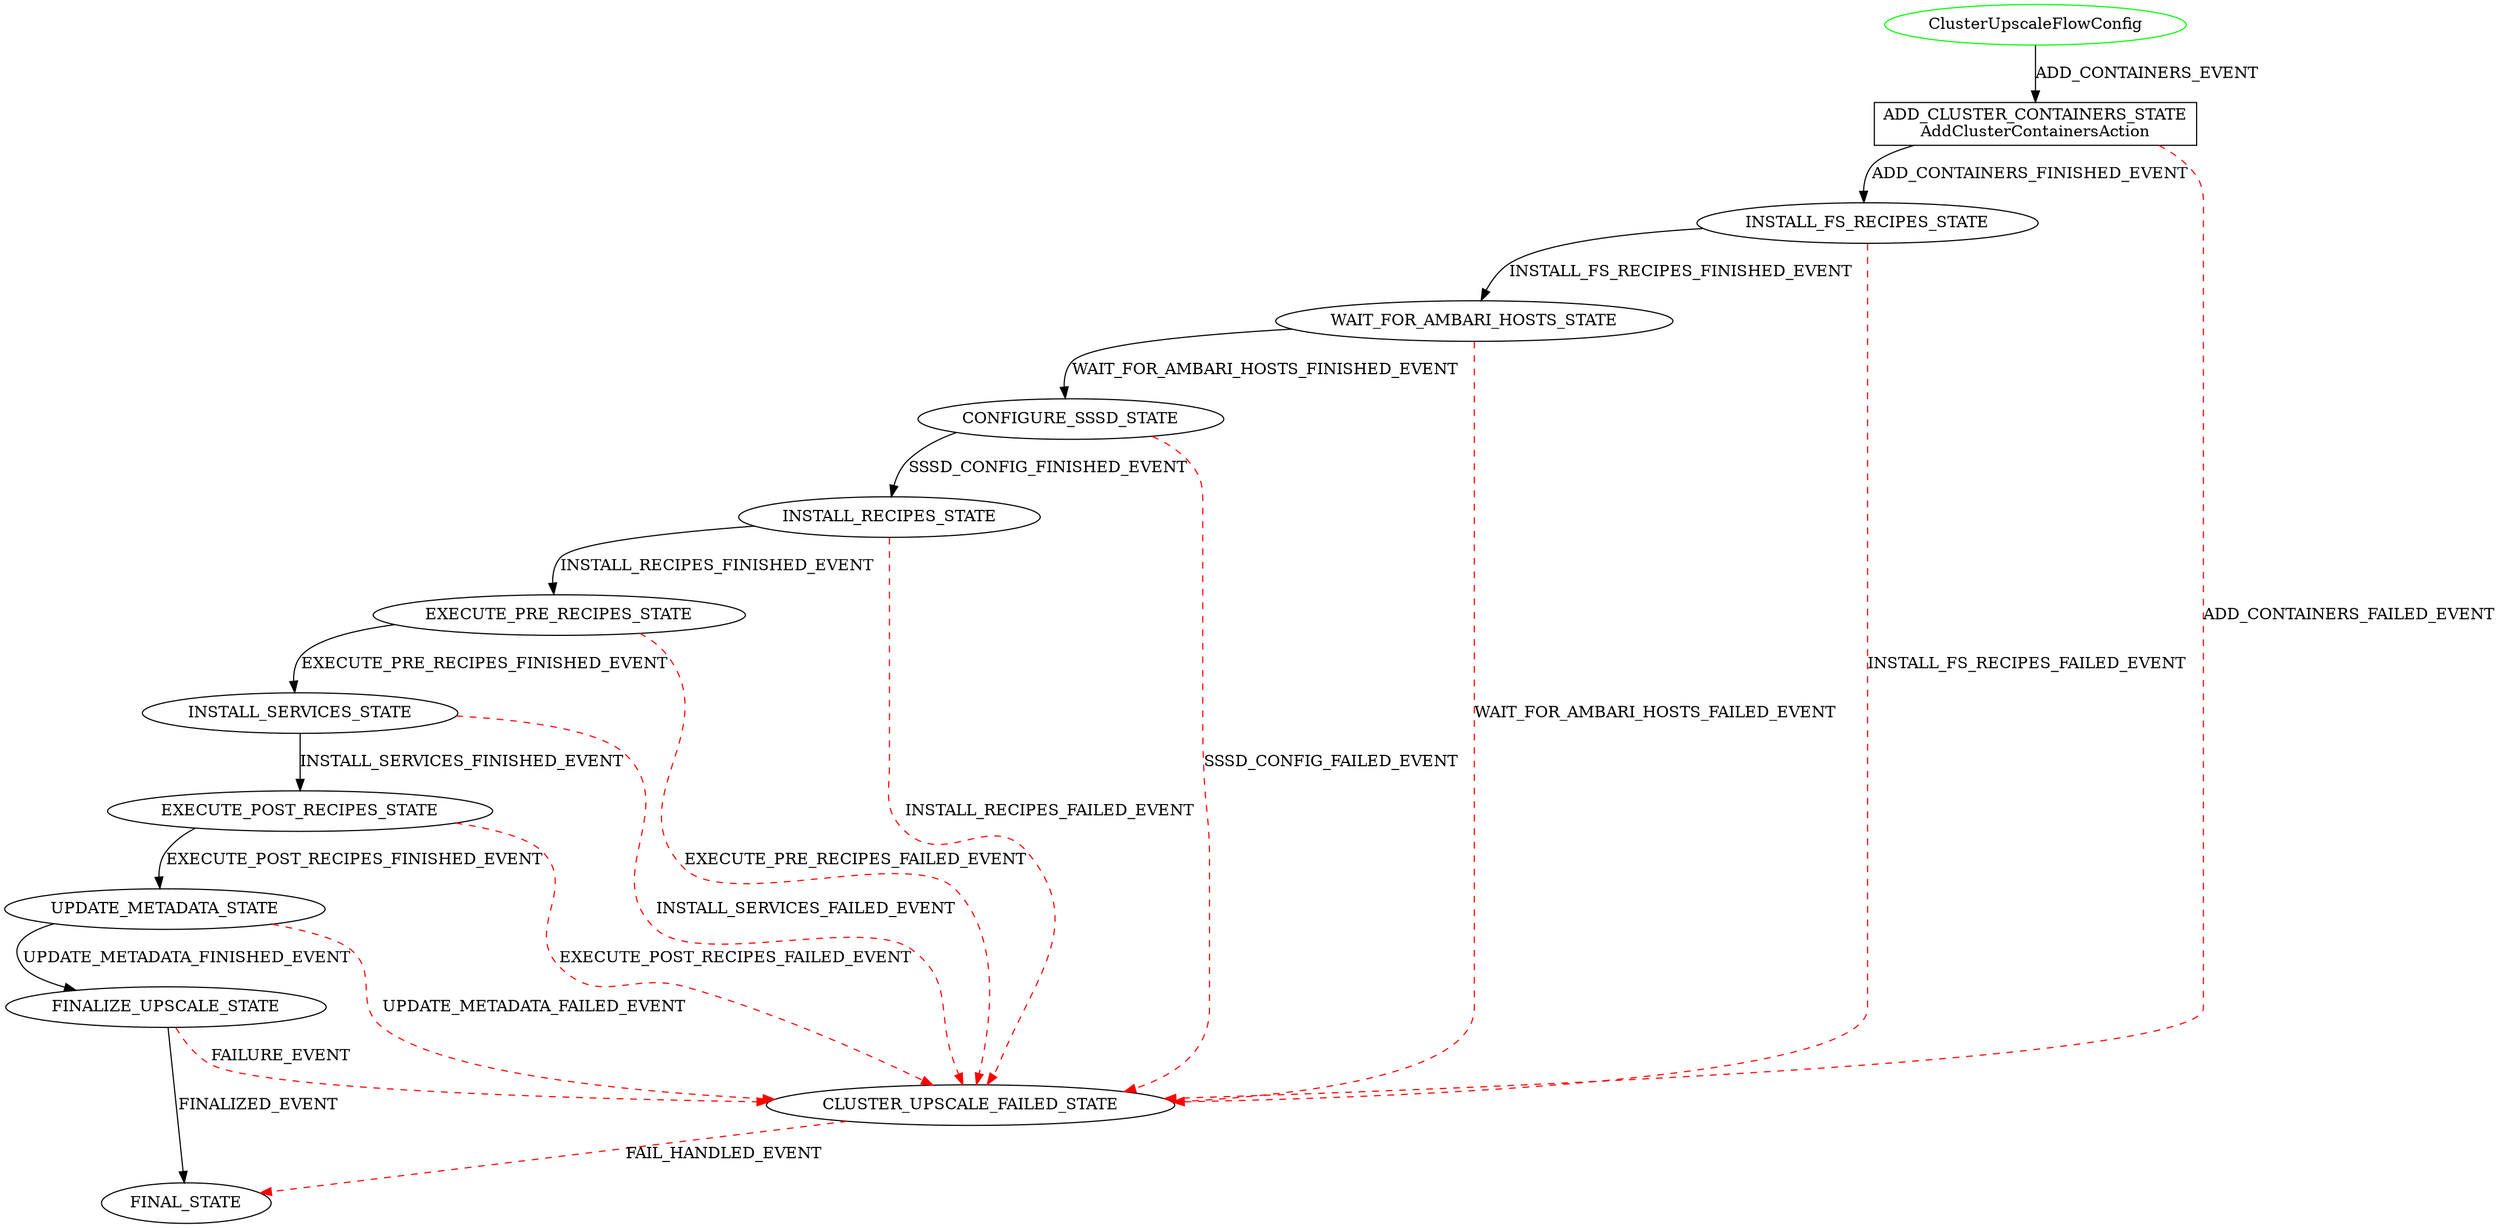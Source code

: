 digraph {
INIT_STATE [label="ClusterUpscaleFlowConfig" shape=ellipse color=green];
ADD_CLUSTER_CONTAINERS_STATE [label="ADD_CLUSTER_CONTAINERS_STATE\nAddClusterContainersAction" shape=rect color=black];
INIT_STATE -> ADD_CLUSTER_CONTAINERS_STATE [label="ADD_CONTAINERS_EVENT" color=black style=solid];
ADD_CLUSTER_CONTAINERS_STATE -> INSTALL_FS_RECIPES_STATE [label="ADD_CONTAINERS_FINISHED_EVENT" color=black style=solid];
ADD_CLUSTER_CONTAINERS_STATE -> CLUSTER_UPSCALE_FAILED_STATE [label="ADD_CONTAINERS_FAILED_EVENT" color=red style=dashed];
CLUSTER_UPSCALE_FAILED_STATE -> FINAL_STATE [label="FAIL_HANDLED_EVENT" color=red style=dashed];
INSTALL_FS_RECIPES_STATE -> WAIT_FOR_AMBARI_HOSTS_STATE [label="INSTALL_FS_RECIPES_FINISHED_EVENT" color=black style=solid];
INSTALL_FS_RECIPES_STATE -> CLUSTER_UPSCALE_FAILED_STATE [label="INSTALL_FS_RECIPES_FAILED_EVENT" color=red style=dashed];
WAIT_FOR_AMBARI_HOSTS_STATE -> CONFIGURE_SSSD_STATE [label="WAIT_FOR_AMBARI_HOSTS_FINISHED_EVENT" color=black style=solid];
WAIT_FOR_AMBARI_HOSTS_STATE -> CLUSTER_UPSCALE_FAILED_STATE [label="WAIT_FOR_AMBARI_HOSTS_FAILED_EVENT" color=red style=dashed];
CONFIGURE_SSSD_STATE -> INSTALL_RECIPES_STATE [label="SSSD_CONFIG_FINISHED_EVENT" color=black style=solid];
CONFIGURE_SSSD_STATE -> CLUSTER_UPSCALE_FAILED_STATE [label="SSSD_CONFIG_FAILED_EVENT" color=red style=dashed];
INSTALL_RECIPES_STATE -> EXECUTE_PRE_RECIPES_STATE [label="INSTALL_RECIPES_FINISHED_EVENT" color=black style=solid];
INSTALL_RECIPES_STATE -> CLUSTER_UPSCALE_FAILED_STATE [label="INSTALL_RECIPES_FAILED_EVENT" color=red style=dashed];
EXECUTE_PRE_RECIPES_STATE -> INSTALL_SERVICES_STATE [label="EXECUTE_PRE_RECIPES_FINISHED_EVENT" color=black style=solid];
EXECUTE_PRE_RECIPES_STATE -> CLUSTER_UPSCALE_FAILED_STATE [label="EXECUTE_PRE_RECIPES_FAILED_EVENT" color=red style=dashed];
INSTALL_SERVICES_STATE -> EXECUTE_POST_RECIPES_STATE [label="INSTALL_SERVICES_FINISHED_EVENT" color=black style=solid];
INSTALL_SERVICES_STATE -> CLUSTER_UPSCALE_FAILED_STATE [label="INSTALL_SERVICES_FAILED_EVENT" color=red style=dashed];
EXECUTE_POST_RECIPES_STATE -> UPDATE_METADATA_STATE [label="EXECUTE_POST_RECIPES_FINISHED_EVENT" color=black style=solid];
EXECUTE_POST_RECIPES_STATE -> CLUSTER_UPSCALE_FAILED_STATE [label="EXECUTE_POST_RECIPES_FAILED_EVENT" color=red style=dashed];
UPDATE_METADATA_STATE -> FINALIZE_UPSCALE_STATE [label="UPDATE_METADATA_FINISHED_EVENT" color=black style=solid];
UPDATE_METADATA_STATE -> CLUSTER_UPSCALE_FAILED_STATE [label="UPDATE_METADATA_FAILED_EVENT" color=red style=dashed];
FINALIZE_UPSCALE_STATE -> FINAL_STATE [label="FINALIZED_EVENT" color=black style=solid];
FINALIZE_UPSCALE_STATE -> CLUSTER_UPSCALE_FAILED_STATE [label="FAILURE_EVENT" color=red style=dashed];
}